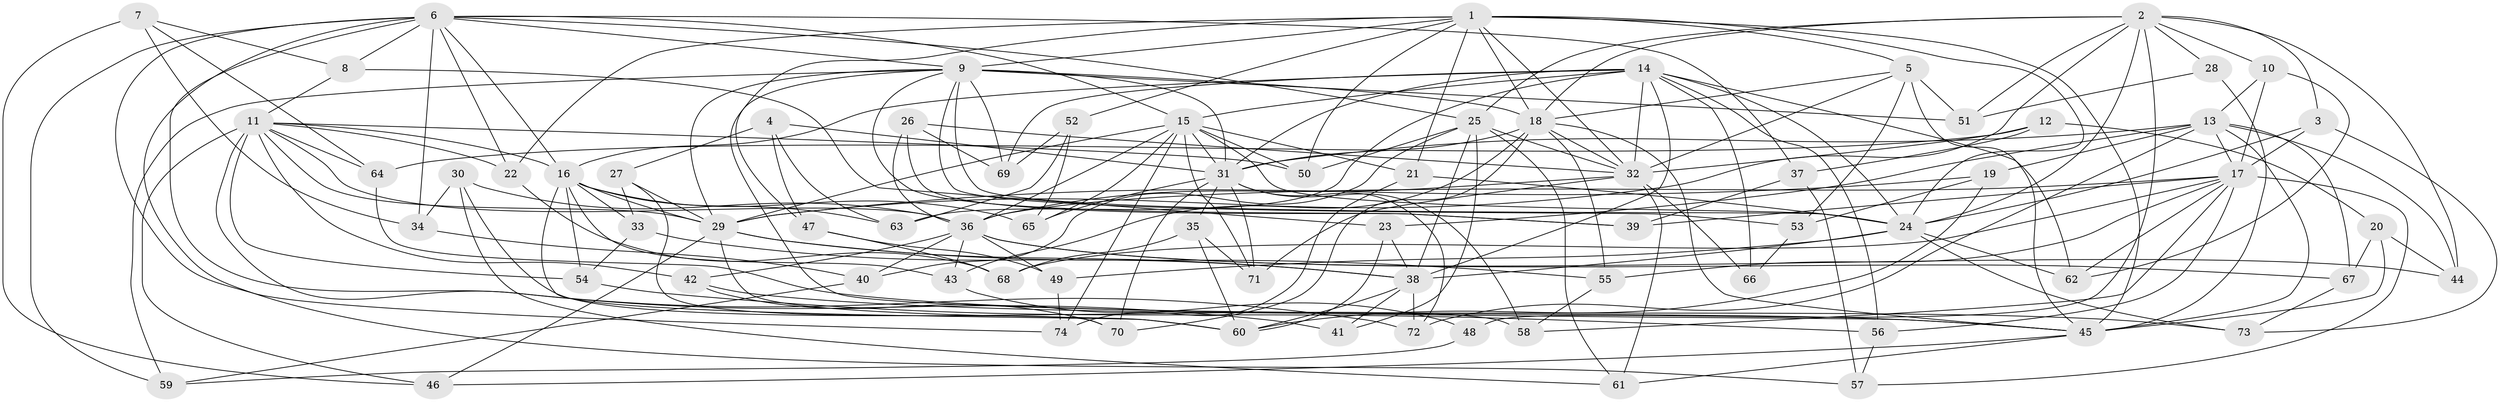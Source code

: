 // original degree distribution, {4: 1.0}
// Generated by graph-tools (version 1.1) at 2025/38/03/09/25 02:38:09]
// undirected, 74 vertices, 211 edges
graph export_dot {
graph [start="1"]
  node [color=gray90,style=filled];
  1;
  2;
  3;
  4;
  5;
  6;
  7;
  8;
  9;
  10;
  11;
  12;
  13;
  14;
  15;
  16;
  17;
  18;
  19;
  20;
  21;
  22;
  23;
  24;
  25;
  26;
  27;
  28;
  29;
  30;
  31;
  32;
  33;
  34;
  35;
  36;
  37;
  38;
  39;
  40;
  41;
  42;
  43;
  44;
  45;
  46;
  47;
  48;
  49;
  50;
  51;
  52;
  53;
  54;
  55;
  56;
  57;
  58;
  59;
  60;
  61;
  62;
  63;
  64;
  65;
  66;
  67;
  68;
  69;
  70;
  71;
  72;
  73;
  74;
  1 -- 5 [weight=1.0];
  1 -- 9 [weight=1.0];
  1 -- 18 [weight=1.0];
  1 -- 21 [weight=1.0];
  1 -- 22 [weight=1.0];
  1 -- 24 [weight=1.0];
  1 -- 32 [weight=1.0];
  1 -- 45 [weight=2.0];
  1 -- 47 [weight=1.0];
  1 -- 50 [weight=1.0];
  1 -- 52 [weight=1.0];
  2 -- 3 [weight=1.0];
  2 -- 10 [weight=1.0];
  2 -- 18 [weight=1.0];
  2 -- 24 [weight=1.0];
  2 -- 25 [weight=2.0];
  2 -- 28 [weight=1.0];
  2 -- 29 [weight=1.0];
  2 -- 44 [weight=1.0];
  2 -- 48 [weight=2.0];
  2 -- 51 [weight=1.0];
  3 -- 17 [weight=1.0];
  3 -- 24 [weight=1.0];
  3 -- 73 [weight=1.0];
  4 -- 27 [weight=1.0];
  4 -- 31 [weight=1.0];
  4 -- 47 [weight=1.0];
  4 -- 63 [weight=1.0];
  5 -- 18 [weight=1.0];
  5 -- 32 [weight=1.0];
  5 -- 45 [weight=1.0];
  5 -- 51 [weight=1.0];
  5 -- 53 [weight=1.0];
  6 -- 8 [weight=1.0];
  6 -- 9 [weight=1.0];
  6 -- 15 [weight=1.0];
  6 -- 16 [weight=1.0];
  6 -- 22 [weight=1.0];
  6 -- 25 [weight=1.0];
  6 -- 34 [weight=1.0];
  6 -- 37 [weight=1.0];
  6 -- 57 [weight=1.0];
  6 -- 59 [weight=1.0];
  6 -- 72 [weight=1.0];
  6 -- 74 [weight=1.0];
  7 -- 8 [weight=1.0];
  7 -- 34 [weight=1.0];
  7 -- 46 [weight=1.0];
  7 -- 64 [weight=1.0];
  8 -- 11 [weight=1.0];
  8 -- 23 [weight=1.0];
  9 -- 18 [weight=1.0];
  9 -- 24 [weight=1.0];
  9 -- 29 [weight=1.0];
  9 -- 31 [weight=1.0];
  9 -- 39 [weight=1.0];
  9 -- 45 [weight=1.0];
  9 -- 51 [weight=1.0];
  9 -- 53 [weight=1.0];
  9 -- 59 [weight=1.0];
  9 -- 69 [weight=1.0];
  10 -- 13 [weight=1.0];
  10 -- 17 [weight=1.0];
  10 -- 62 [weight=1.0];
  11 -- 16 [weight=1.0];
  11 -- 22 [weight=1.0];
  11 -- 29 [weight=1.0];
  11 -- 36 [weight=1.0];
  11 -- 41 [weight=2.0];
  11 -- 42 [weight=1.0];
  11 -- 46 [weight=1.0];
  11 -- 50 [weight=1.0];
  11 -- 54 [weight=1.0];
  11 -- 64 [weight=1.0];
  12 -- 20 [weight=1.0];
  12 -- 32 [weight=1.0];
  12 -- 37 [weight=1.0];
  12 -- 64 [weight=1.0];
  13 -- 17 [weight=2.0];
  13 -- 19 [weight=1.0];
  13 -- 23 [weight=1.0];
  13 -- 31 [weight=1.0];
  13 -- 44 [weight=1.0];
  13 -- 45 [weight=1.0];
  13 -- 67 [weight=1.0];
  13 -- 72 [weight=1.0];
  14 -- 15 [weight=1.0];
  14 -- 16 [weight=2.0];
  14 -- 24 [weight=1.0];
  14 -- 31 [weight=1.0];
  14 -- 32 [weight=1.0];
  14 -- 38 [weight=1.0];
  14 -- 56 [weight=1.0];
  14 -- 62 [weight=1.0];
  14 -- 63 [weight=1.0];
  14 -- 66 [weight=1.0];
  14 -- 69 [weight=1.0];
  15 -- 21 [weight=1.0];
  15 -- 24 [weight=2.0];
  15 -- 29 [weight=1.0];
  15 -- 31 [weight=1.0];
  15 -- 36 [weight=1.0];
  15 -- 50 [weight=1.0];
  15 -- 65 [weight=1.0];
  15 -- 71 [weight=1.0];
  15 -- 74 [weight=1.0];
  16 -- 29 [weight=2.0];
  16 -- 33 [weight=1.0];
  16 -- 43 [weight=1.0];
  16 -- 54 [weight=1.0];
  16 -- 60 [weight=1.0];
  16 -- 63 [weight=1.0];
  16 -- 65 [weight=1.0];
  17 -- 36 [weight=1.0];
  17 -- 39 [weight=1.0];
  17 -- 55 [weight=1.0];
  17 -- 56 [weight=1.0];
  17 -- 57 [weight=1.0];
  17 -- 58 [weight=1.0];
  17 -- 62 [weight=1.0];
  17 -- 68 [weight=1.0];
  18 -- 31 [weight=1.0];
  18 -- 32 [weight=1.0];
  18 -- 43 [weight=1.0];
  18 -- 45 [weight=1.0];
  18 -- 55 [weight=1.0];
  18 -- 70 [weight=1.0];
  19 -- 29 [weight=1.0];
  19 -- 53 [weight=1.0];
  19 -- 60 [weight=1.0];
  20 -- 44 [weight=1.0];
  20 -- 45 [weight=1.0];
  20 -- 67 [weight=1.0];
  21 -- 24 [weight=1.0];
  21 -- 74 [weight=1.0];
  22 -- 68 [weight=1.0];
  23 -- 38 [weight=1.0];
  23 -- 60 [weight=1.0];
  24 -- 38 [weight=1.0];
  24 -- 49 [weight=1.0];
  24 -- 62 [weight=1.0];
  24 -- 73 [weight=1.0];
  25 -- 32 [weight=1.0];
  25 -- 38 [weight=2.0];
  25 -- 40 [weight=1.0];
  25 -- 41 [weight=1.0];
  25 -- 50 [weight=1.0];
  25 -- 61 [weight=1.0];
  26 -- 32 [weight=1.0];
  26 -- 36 [weight=1.0];
  26 -- 39 [weight=1.0];
  26 -- 69 [weight=1.0];
  27 -- 29 [weight=1.0];
  27 -- 33 [weight=1.0];
  27 -- 70 [weight=1.0];
  28 -- 45 [weight=2.0];
  28 -- 51 [weight=1.0];
  29 -- 38 [weight=1.0];
  29 -- 46 [weight=1.0];
  29 -- 55 [weight=1.0];
  29 -- 60 [weight=1.0];
  30 -- 34 [weight=1.0];
  30 -- 36 [weight=1.0];
  30 -- 58 [weight=1.0];
  30 -- 61 [weight=1.0];
  31 -- 35 [weight=1.0];
  31 -- 58 [weight=1.0];
  31 -- 65 [weight=1.0];
  31 -- 70 [weight=1.0];
  31 -- 71 [weight=1.0];
  31 -- 72 [weight=1.0];
  32 -- 36 [weight=1.0];
  32 -- 61 [weight=1.0];
  32 -- 66 [weight=2.0];
  32 -- 71 [weight=1.0];
  33 -- 38 [weight=1.0];
  33 -- 54 [weight=1.0];
  34 -- 40 [weight=1.0];
  35 -- 60 [weight=1.0];
  35 -- 68 [weight=1.0];
  35 -- 71 [weight=1.0];
  36 -- 40 [weight=1.0];
  36 -- 42 [weight=1.0];
  36 -- 43 [weight=1.0];
  36 -- 44 [weight=1.0];
  36 -- 49 [weight=1.0];
  36 -- 67 [weight=1.0];
  37 -- 39 [weight=1.0];
  37 -- 57 [weight=1.0];
  38 -- 41 [weight=1.0];
  38 -- 60 [weight=1.0];
  38 -- 72 [weight=1.0];
  40 -- 59 [weight=1.0];
  42 -- 45 [weight=1.0];
  42 -- 70 [weight=1.0];
  43 -- 48 [weight=1.0];
  45 -- 46 [weight=1.0];
  45 -- 61 [weight=1.0];
  47 -- 49 [weight=1.0];
  47 -- 68 [weight=1.0];
  48 -- 59 [weight=1.0];
  49 -- 74 [weight=1.0];
  52 -- 63 [weight=1.0];
  52 -- 65 [weight=1.0];
  52 -- 69 [weight=1.0];
  53 -- 66 [weight=1.0];
  54 -- 56 [weight=1.0];
  55 -- 58 [weight=1.0];
  56 -- 57 [weight=1.0];
  64 -- 73 [weight=1.0];
  67 -- 73 [weight=1.0];
}
